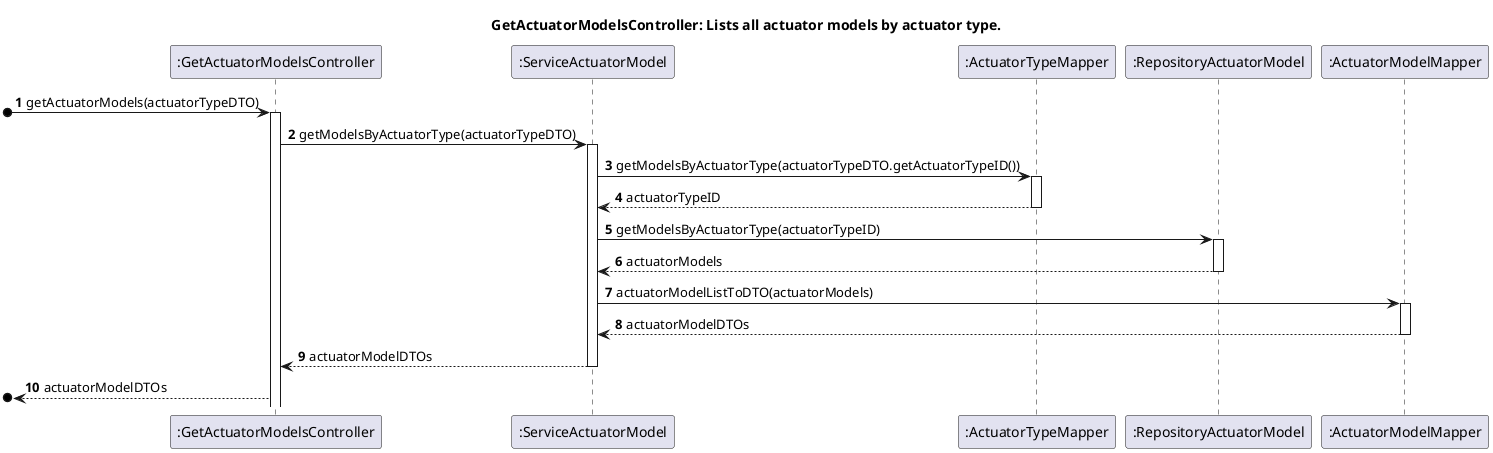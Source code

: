 @startuml
'https://plantuml.com/use-case-diagram
title  GetActuatorModelsController: Lists all actuator models by actuator type.

autonumber

participant ":GetActuatorModelsController"
participant ":ServiceActuatorModel"
participant ":ActuatorTypeMapper"
participant ":RepositoryActuatorModel"
participant ":ActuatorModelMapper"

[o-> ":GetActuatorModelsController" : getActuatorModels(actuatorTypeDTO)
activate ":GetActuatorModelsController"
":GetActuatorModelsController" -> ":ServiceActuatorModel": getModelsByActuatorType(actuatorTypeDTO)
activate ":ServiceActuatorModel"
":ServiceActuatorModel" -> ":ActuatorTypeMapper": getModelsByActuatorType(actuatorTypeDTO.getActuatorTypeID())
activate ":ActuatorTypeMapper"
":ActuatorTypeMapper" --> ":ServiceActuatorModel": actuatorTypeID
deactivate ":ActuatorTypeMapper"
":ServiceActuatorModel" -> ":RepositoryActuatorModel": getModelsByActuatorType(actuatorTypeID)
activate ":RepositoryActuatorModel"
":RepositoryActuatorModel" --> ":ServiceActuatorModel": actuatorModels
deactivate ":RepositoryActuatorModel"
":ServiceActuatorModel" -> ":ActuatorModelMapper": actuatorModelListToDTO(actuatorModels)
activate ":ActuatorModelMapper"
":ActuatorModelMapper" --> ":ServiceActuatorModel": actuatorModelDTOs
deactivate ":ActuatorModelMapper"
":ServiceActuatorModel" --> ":GetActuatorModelsController": actuatorModelDTOs
deactivate ":ServiceActuatorModel"
[o<-- ":GetActuatorModelsController" : actuatorModelDTOs


@enduml